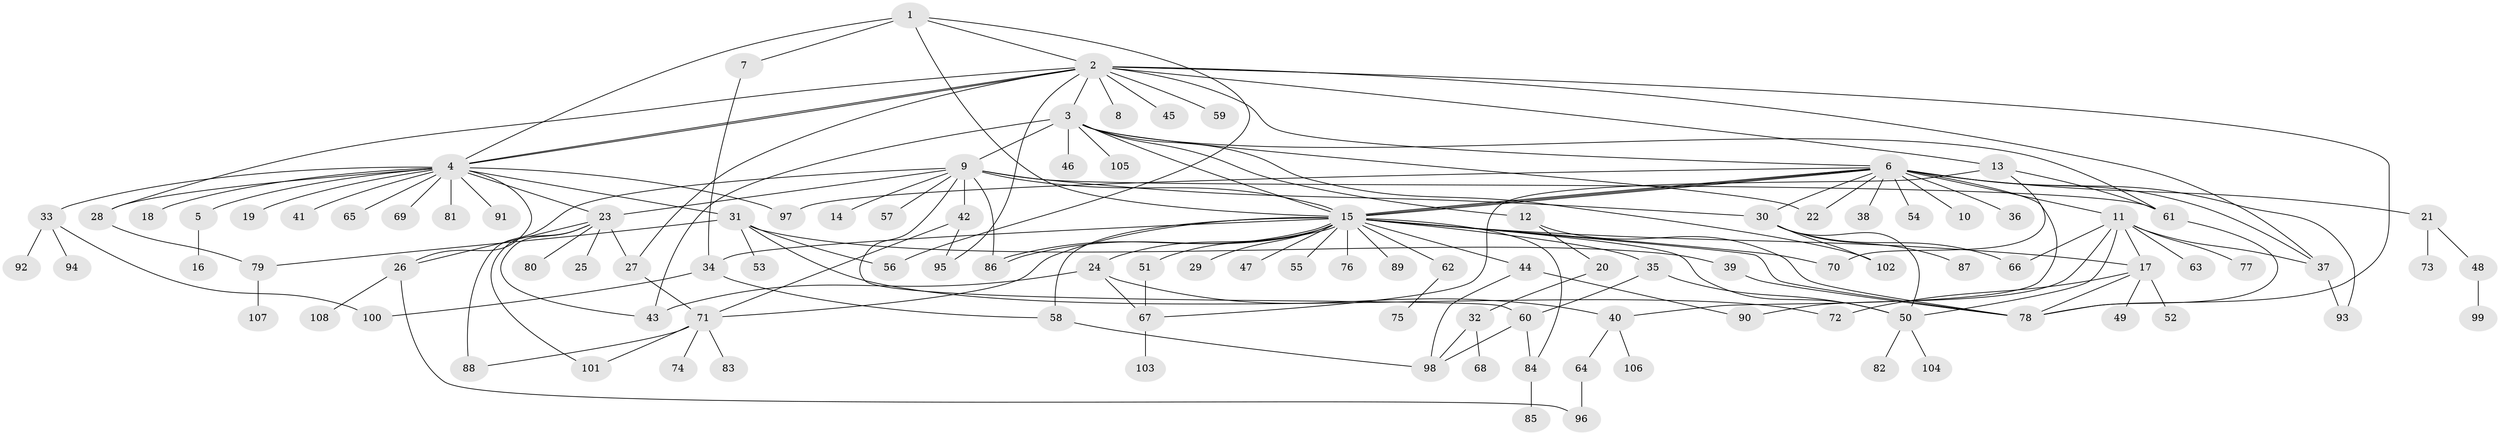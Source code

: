 // coarse degree distribution, {14: 0.02857142857142857, 13: 0.02857142857142857, 1: 0.4857142857142857, 21: 0.02857142857142857, 4: 0.11428571428571428, 2: 0.17142857142857143, 3: 0.08571428571428572, 5: 0.05714285714285714}
// Generated by graph-tools (version 1.1) at 2025/18/03/04/25 18:18:00]
// undirected, 108 vertices, 163 edges
graph export_dot {
graph [start="1"]
  node [color=gray90,style=filled];
  1;
  2;
  3;
  4;
  5;
  6;
  7;
  8;
  9;
  10;
  11;
  12;
  13;
  14;
  15;
  16;
  17;
  18;
  19;
  20;
  21;
  22;
  23;
  24;
  25;
  26;
  27;
  28;
  29;
  30;
  31;
  32;
  33;
  34;
  35;
  36;
  37;
  38;
  39;
  40;
  41;
  42;
  43;
  44;
  45;
  46;
  47;
  48;
  49;
  50;
  51;
  52;
  53;
  54;
  55;
  56;
  57;
  58;
  59;
  60;
  61;
  62;
  63;
  64;
  65;
  66;
  67;
  68;
  69;
  70;
  71;
  72;
  73;
  74;
  75;
  76;
  77;
  78;
  79;
  80;
  81;
  82;
  83;
  84;
  85;
  86;
  87;
  88;
  89;
  90;
  91;
  92;
  93;
  94;
  95;
  96;
  97;
  98;
  99;
  100;
  101;
  102;
  103;
  104;
  105;
  106;
  107;
  108;
  1 -- 2;
  1 -- 4;
  1 -- 7;
  1 -- 15;
  1 -- 56;
  2 -- 3;
  2 -- 4;
  2 -- 4;
  2 -- 6;
  2 -- 8;
  2 -- 13;
  2 -- 27;
  2 -- 28;
  2 -- 37;
  2 -- 45;
  2 -- 59;
  2 -- 78;
  2 -- 95;
  3 -- 9;
  3 -- 12;
  3 -- 15;
  3 -- 22;
  3 -- 43;
  3 -- 46;
  3 -- 61;
  3 -- 102;
  3 -- 105;
  4 -- 5;
  4 -- 18;
  4 -- 19;
  4 -- 23;
  4 -- 26;
  4 -- 28;
  4 -- 31;
  4 -- 33;
  4 -- 41;
  4 -- 65;
  4 -- 69;
  4 -- 81;
  4 -- 91;
  4 -- 97;
  5 -- 16;
  6 -- 10;
  6 -- 11;
  6 -- 15;
  6 -- 15;
  6 -- 15;
  6 -- 21;
  6 -- 22;
  6 -- 30;
  6 -- 36;
  6 -- 37;
  6 -- 38;
  6 -- 40;
  6 -- 54;
  6 -- 93;
  6 -- 97;
  7 -- 34;
  9 -- 14;
  9 -- 15;
  9 -- 23;
  9 -- 30;
  9 -- 42;
  9 -- 57;
  9 -- 60;
  9 -- 61;
  9 -- 86;
  9 -- 88;
  11 -- 17;
  11 -- 37;
  11 -- 50;
  11 -- 63;
  11 -- 66;
  11 -- 77;
  11 -- 90;
  12 -- 20;
  12 -- 78;
  13 -- 61;
  13 -- 67;
  13 -- 70;
  15 -- 17;
  15 -- 24;
  15 -- 29;
  15 -- 34;
  15 -- 35;
  15 -- 44;
  15 -- 47;
  15 -- 50;
  15 -- 51;
  15 -- 55;
  15 -- 58;
  15 -- 62;
  15 -- 70;
  15 -- 71;
  15 -- 76;
  15 -- 78;
  15 -- 84;
  15 -- 86;
  15 -- 86;
  15 -- 89;
  17 -- 49;
  17 -- 52;
  17 -- 72;
  17 -- 78;
  20 -- 32;
  21 -- 48;
  21 -- 73;
  23 -- 25;
  23 -- 26;
  23 -- 27;
  23 -- 43;
  23 -- 80;
  23 -- 101;
  24 -- 40;
  24 -- 43;
  24 -- 67;
  26 -- 96;
  26 -- 108;
  27 -- 71;
  28 -- 79;
  30 -- 50;
  30 -- 66;
  30 -- 87;
  30 -- 102;
  31 -- 39;
  31 -- 53;
  31 -- 56;
  31 -- 72;
  31 -- 79;
  32 -- 68;
  32 -- 98;
  33 -- 92;
  33 -- 94;
  33 -- 100;
  34 -- 58;
  34 -- 100;
  35 -- 50;
  35 -- 60;
  37 -- 93;
  39 -- 78;
  40 -- 64;
  40 -- 106;
  42 -- 71;
  42 -- 95;
  44 -- 90;
  44 -- 98;
  48 -- 99;
  50 -- 82;
  50 -- 104;
  51 -- 67;
  58 -- 98;
  60 -- 84;
  60 -- 98;
  61 -- 78;
  62 -- 75;
  64 -- 96;
  67 -- 103;
  71 -- 74;
  71 -- 83;
  71 -- 88;
  71 -- 101;
  79 -- 107;
  84 -- 85;
}
